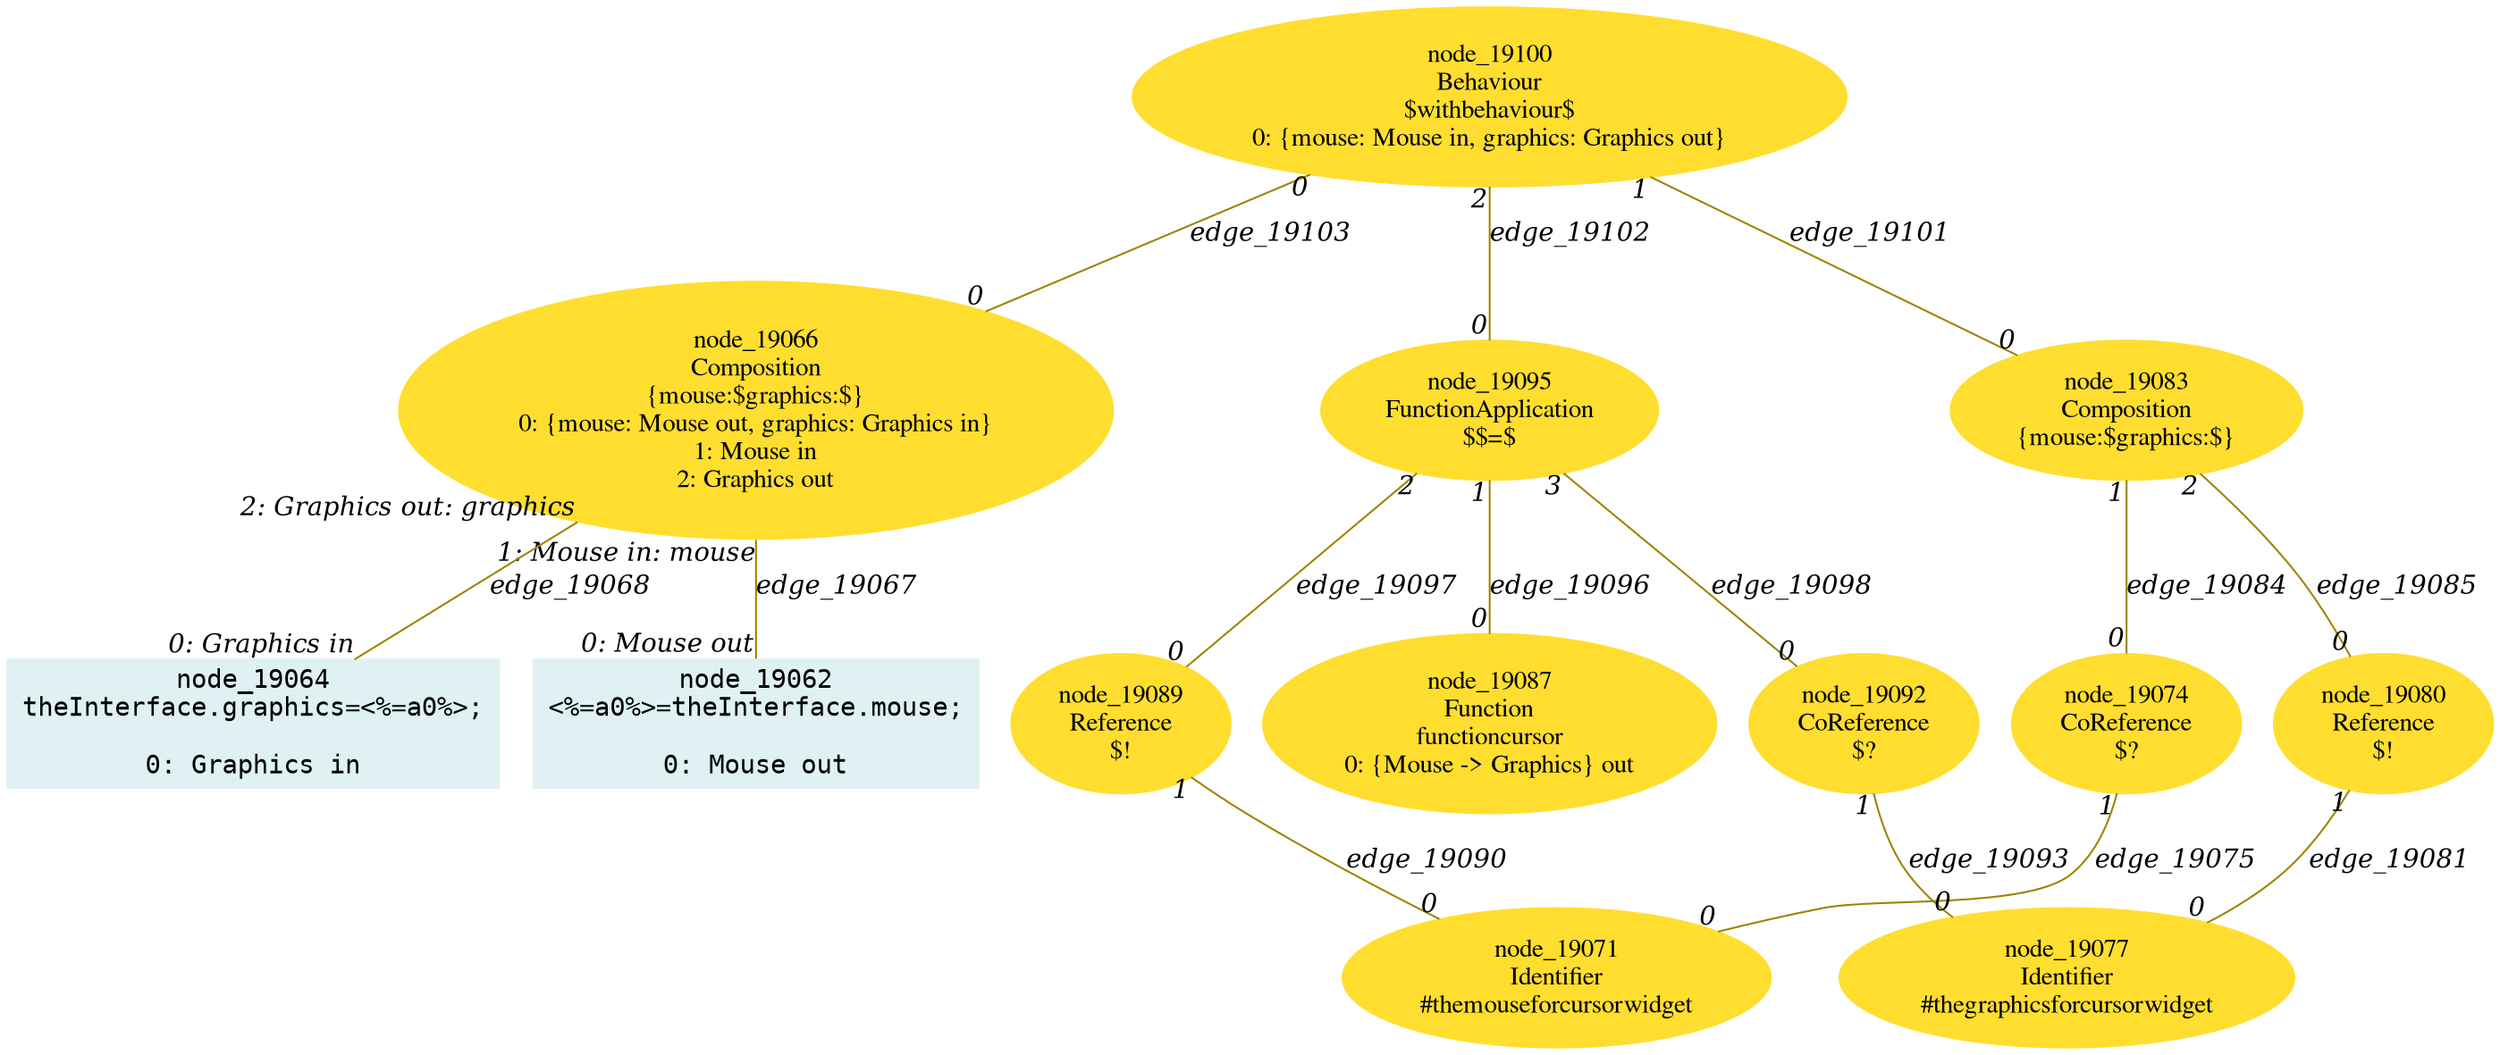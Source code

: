 digraph g{node_19062 [shape="box", style="filled", color="#dff1f2", fontname="Courier", label="node_19062
<%=a0%>=theInterface.mouse;

0: Mouse out" ]
node_19064 [shape="box", style="filled", color="#dff1f2", fontname="Courier", label="node_19064
theInterface.graphics=<%=a0%>;

0: Graphics in" ]
node_19066 [shape="ellipse", style="filled", color="#ffde2f", fontname="Times", label="node_19066
Composition
{mouse:$graphics:$}
0: {mouse: Mouse out, graphics: Graphics in}
1: Mouse in
2: Graphics out" ]
node_19071 [shape="ellipse", style="filled", color="#ffde2f", fontname="Times", label="node_19071
Identifier
#themouseforcursorwidget
" ]
node_19074 [shape="ellipse", style="filled", color="#ffde2f", fontname="Times", label="node_19074
CoReference
$?
" ]
node_19077 [shape="ellipse", style="filled", color="#ffde2f", fontname="Times", label="node_19077
Identifier
#thegraphicsforcursorwidget
" ]
node_19080 [shape="ellipse", style="filled", color="#ffde2f", fontname="Times", label="node_19080
Reference
$!
" ]
node_19083 [shape="ellipse", style="filled", color="#ffde2f", fontname="Times", label="node_19083
Composition
{mouse:$graphics:$}
" ]
node_19087 [shape="ellipse", style="filled", color="#ffde2f", fontname="Times", label="node_19087
Function
functioncursor
0: {Mouse -> Graphics} out" ]
node_19089 [shape="ellipse", style="filled", color="#ffde2f", fontname="Times", label="node_19089
Reference
$!
" ]
node_19092 [shape="ellipse", style="filled", color="#ffde2f", fontname="Times", label="node_19092
CoReference
$?
" ]
node_19095 [shape="ellipse", style="filled", color="#ffde2f", fontname="Times", label="node_19095
FunctionApplication
$$=$
" ]
node_19100 [shape="ellipse", style="filled", color="#ffde2f", fontname="Times", label="node_19100
Behaviour
$withbehaviour$
0: {mouse: Mouse in, graphics: Graphics out}" ]
node_19066 -> node_19062 [dir=none, arrowHead=none, fontname="Times-Italic", arrowsize=1, color="#9d8400", label="edge_19067",  headlabel="0: Mouse out", taillabel="1: Mouse in: mouse" ]
node_19066 -> node_19064 [dir=none, arrowHead=none, fontname="Times-Italic", arrowsize=1, color="#9d8400", label="edge_19068",  headlabel="0: Graphics in", taillabel="2: Graphics out: graphics" ]
node_19074 -> node_19071 [dir=none, arrowHead=none, fontname="Times-Italic", arrowsize=1, color="#9d8400", label="edge_19075",  headlabel="0", taillabel="1" ]
node_19080 -> node_19077 [dir=none, arrowHead=none, fontname="Times-Italic", arrowsize=1, color="#9d8400", label="edge_19081",  headlabel="0", taillabel="1" ]
node_19083 -> node_19074 [dir=none, arrowHead=none, fontname="Times-Italic", arrowsize=1, color="#9d8400", label="edge_19084",  headlabel="0", taillabel="1" ]
node_19083 -> node_19080 [dir=none, arrowHead=none, fontname="Times-Italic", arrowsize=1, color="#9d8400", label="edge_19085",  headlabel="0", taillabel="2" ]
node_19089 -> node_19071 [dir=none, arrowHead=none, fontname="Times-Italic", arrowsize=1, color="#9d8400", label="edge_19090",  headlabel="0", taillabel="1" ]
node_19092 -> node_19077 [dir=none, arrowHead=none, fontname="Times-Italic", arrowsize=1, color="#9d8400", label="edge_19093",  headlabel="0", taillabel="1" ]
node_19095 -> node_19087 [dir=none, arrowHead=none, fontname="Times-Italic", arrowsize=1, color="#9d8400", label="edge_19096",  headlabel="0", taillabel="1" ]
node_19095 -> node_19089 [dir=none, arrowHead=none, fontname="Times-Italic", arrowsize=1, color="#9d8400", label="edge_19097",  headlabel="0", taillabel="2" ]
node_19095 -> node_19092 [dir=none, arrowHead=none, fontname="Times-Italic", arrowsize=1, color="#9d8400", label="edge_19098",  headlabel="0", taillabel="3" ]
node_19100 -> node_19083 [dir=none, arrowHead=none, fontname="Times-Italic", arrowsize=1, color="#9d8400", label="edge_19101",  headlabel="0", taillabel="1" ]
node_19100 -> node_19095 [dir=none, arrowHead=none, fontname="Times-Italic", arrowsize=1, color="#9d8400", label="edge_19102",  headlabel="0", taillabel="2" ]
node_19100 -> node_19066 [dir=none, arrowHead=none, fontname="Times-Italic", arrowsize=1, color="#9d8400", label="edge_19103",  headlabel="0", taillabel="0" ]
}